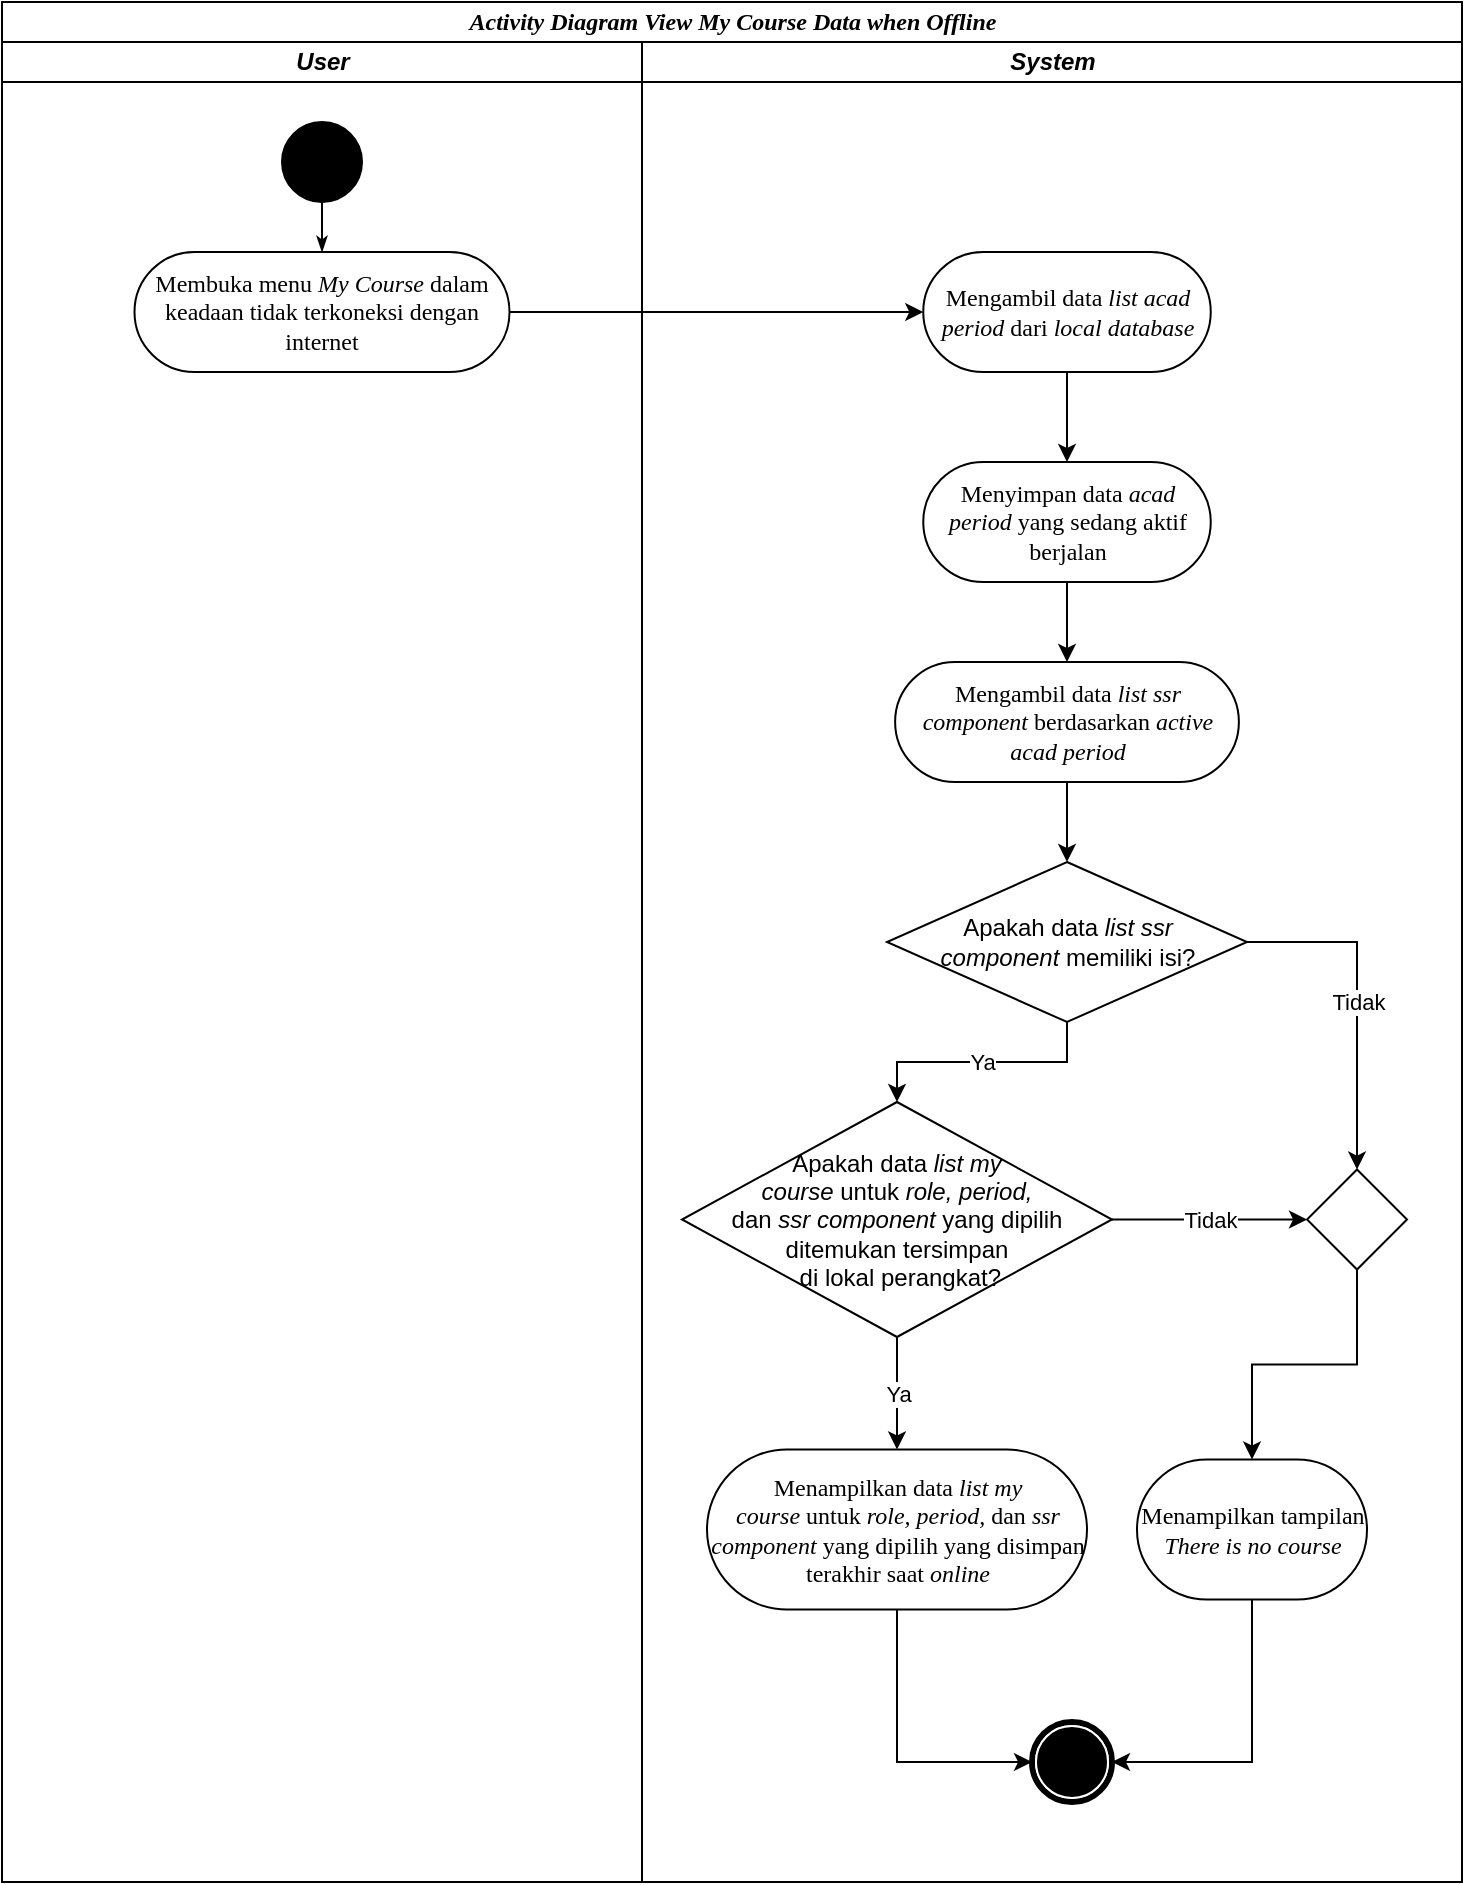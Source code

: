 <mxfile version="20.8.3" type="github">
  <diagram name="Page-1" id="0783ab3e-0a74-02c8-0abd-f7b4e66b4bec">
    <mxGraphModel dx="1313" dy="726" grid="1" gridSize="10" guides="1" tooltips="1" connect="1" arrows="1" fold="1" page="1" pageScale="1" pageWidth="850" pageHeight="1100" background="none" math="0" shadow="0">
      <root>
        <mxCell id="0" />
        <mxCell id="1" parent="0" />
        <mxCell id="1c1d494c118603dd-1" value="&lt;i&gt;Activity Diagram&lt;/i&gt;&amp;nbsp;&lt;i&gt;View My Course Data when Offline&lt;/i&gt;" style="swimlane;html=1;childLayout=stackLayout;startSize=20;rounded=0;shadow=0;comic=0;labelBackgroundColor=none;strokeWidth=1;fontFamily=Verdana;fontSize=12;align=center;" parent="1" vertex="1">
          <mxGeometry x="85" y="320" width="730" height="940" as="geometry" />
        </mxCell>
        <mxCell id="1c1d494c118603dd-2" value="&lt;i&gt;User&lt;/i&gt;" style="swimlane;html=1;startSize=20;" parent="1c1d494c118603dd-1" vertex="1">
          <mxGeometry y="20" width="320" height="920" as="geometry">
            <mxRectangle y="20" width="40" height="970" as="alternateBounds" />
          </mxGeometry>
        </mxCell>
        <mxCell id="60571a20871a0731-4" value="" style="ellipse;whiteSpace=wrap;html=1;rounded=0;shadow=0;comic=0;labelBackgroundColor=none;strokeWidth=1;fillColor=#000000;fontFamily=Verdana;fontSize=12;align=center;" parent="1c1d494c118603dd-2" vertex="1">
          <mxGeometry x="140" y="40" width="40" height="40" as="geometry" />
        </mxCell>
        <mxCell id="60571a20871a0731-8" value="Membuka menu &lt;i&gt;My Course &lt;/i&gt;dalam keadaan tidak terkoneksi dengan internet" style="rounded=1;whiteSpace=wrap;html=1;shadow=0;comic=0;labelBackgroundColor=none;strokeWidth=1;fontFamily=Verdana;fontSize=12;align=center;arcSize=50;" parent="1c1d494c118603dd-2" vertex="1">
          <mxGeometry x="66.25" y="105" width="187.5" height="60" as="geometry" />
        </mxCell>
        <mxCell id="1c1d494c118603dd-27" style="rounded=0;html=1;labelBackgroundColor=none;startArrow=none;startFill=0;startSize=5;endArrow=classicThin;endFill=1;endSize=5;jettySize=auto;orthogonalLoop=1;strokeWidth=1;fontFamily=Verdana;fontSize=12" parent="1c1d494c118603dd-2" source="60571a20871a0731-4" target="60571a20871a0731-8" edge="1">
          <mxGeometry relative="1" as="geometry" />
        </mxCell>
        <mxCell id="1c1d494c118603dd-4" value="&lt;i&gt;System&lt;/i&gt;" style="swimlane;html=1;startSize=20;" parent="1c1d494c118603dd-1" vertex="1">
          <mxGeometry x="320" y="20" width="410" height="920" as="geometry" />
        </mxCell>
        <mxCell id="60571a20871a0731-5" value="" style="shape=mxgraph.bpmn.shape;html=1;verticalLabelPosition=bottom;labelBackgroundColor=#ffffff;verticalAlign=top;perimeter=ellipsePerimeter;outline=end;symbol=terminate;rounded=0;shadow=0;comic=0;strokeWidth=1;fontFamily=Verdana;fontSize=12;align=center;" parent="1c1d494c118603dd-4" vertex="1">
          <mxGeometry x="195" y="840" width="40" height="40" as="geometry" />
        </mxCell>
        <mxCell id="9redM43dmEc5Fs1zs8RA-4" value="Apakah data &lt;i&gt;list&amp;nbsp;my &lt;br&gt;course&lt;/i&gt;&amp;nbsp;untuk &lt;i&gt;role,&lt;/i&gt;&amp;nbsp;&lt;i&gt;period, &lt;br&gt;&lt;/i&gt;dan&lt;i&gt; ssr component&amp;nbsp;&lt;/i&gt;yang dipilih &lt;br&gt;ditemukan tersimpan&lt;br&gt;&amp;nbsp;di lokal perangkat?" style="rhombus;whiteSpace=wrap;html=1;" parent="1c1d494c118603dd-4" vertex="1">
          <mxGeometry x="20" y="530" width="215" height="117.5" as="geometry" />
        </mxCell>
        <mxCell id="9redM43dmEc5Fs1zs8RA-40" style="edgeStyle=orthogonalEdgeStyle;rounded=0;orthogonalLoop=1;jettySize=auto;html=1;exitX=0.5;exitY=1;exitDx=0;exitDy=0;entryX=1;entryY=0.5;entryDx=0;entryDy=0;" parent="1c1d494c118603dd-4" source="9redM43dmEc5Fs1zs8RA-14" target="60571a20871a0731-5" edge="1">
          <mxGeometry relative="1" as="geometry" />
        </mxCell>
        <mxCell id="9redM43dmEc5Fs1zs8RA-14" value="Menampilkan tampilan &lt;i&gt;There is no course&lt;/i&gt;" style="rounded=1;whiteSpace=wrap;html=1;shadow=0;comic=0;labelBackgroundColor=none;strokeWidth=1;fontFamily=Verdana;fontSize=12;align=center;arcSize=50;" parent="1c1d494c118603dd-4" vertex="1">
          <mxGeometry x="247.5" y="708.75" width="115" height="70" as="geometry" />
        </mxCell>
        <mxCell id="9redM43dmEc5Fs1zs8RA-16" value="" style="endArrow=classic;html=1;rounded=0;exitX=0.5;exitY=1;exitDx=0;exitDy=0;entryX=0.5;entryY=0;entryDx=0;entryDy=0;edgeStyle=orthogonalEdgeStyle;" parent="1c1d494c118603dd-4" source="9redM43dmEc5Fs1zs8RA-4" target="9redM43dmEc5Fs1zs8RA-35" edge="1">
          <mxGeometry relative="1" as="geometry">
            <mxPoint x="92.5" y="703.75" as="sourcePoint" />
            <mxPoint x="192.5" y="703.75" as="targetPoint" />
          </mxGeometry>
        </mxCell>
        <mxCell id="9redM43dmEc5Fs1zs8RA-17" value="Ya" style="edgeLabel;resizable=0;html=1;align=center;verticalAlign=middle;" parent="9redM43dmEc5Fs1zs8RA-16" connectable="0" vertex="1">
          <mxGeometry relative="1" as="geometry" />
        </mxCell>
        <mxCell id="9redM43dmEc5Fs1zs8RA-18" value="" style="endArrow=classic;html=1;rounded=0;exitX=1;exitY=0.5;exitDx=0;exitDy=0;edgeStyle=orthogonalEdgeStyle;entryX=0;entryY=0.5;entryDx=0;entryDy=0;" parent="1c1d494c118603dd-4" source="9redM43dmEc5Fs1zs8RA-4" target="9KlXBKXXIcPz_H6adtn--10" edge="1">
          <mxGeometry relative="1" as="geometry">
            <mxPoint x="202.5" y="643.75" as="sourcePoint" />
            <mxPoint x="292.51" y="589" as="targetPoint" />
          </mxGeometry>
        </mxCell>
        <mxCell id="9redM43dmEc5Fs1zs8RA-19" value="Tidak" style="edgeLabel;resizable=0;html=1;align=center;verticalAlign=middle;" parent="9redM43dmEc5Fs1zs8RA-18" connectable="0" vertex="1">
          <mxGeometry relative="1" as="geometry" />
        </mxCell>
        <mxCell id="X1yOJdD-_8x0ko8Z1jLH-1" style="edgeStyle=orthogonalEdgeStyle;rounded=0;orthogonalLoop=1;jettySize=auto;html=1;exitX=0.5;exitY=1;exitDx=0;exitDy=0;entryX=0;entryY=0.5;entryDx=0;entryDy=0;" parent="1c1d494c118603dd-4" source="9redM43dmEc5Fs1zs8RA-35" target="60571a20871a0731-5" edge="1">
          <mxGeometry relative="1" as="geometry" />
        </mxCell>
        <mxCell id="9redM43dmEc5Fs1zs8RA-35" value="Menampilkan data &lt;i&gt;list my course&lt;/i&gt;&amp;nbsp;untuk &lt;i&gt;role, period, &lt;/i&gt;dan &lt;i&gt;ssr component &lt;/i&gt;yang dipilih yang disimpan terakhir saat &lt;i&gt;online&lt;/i&gt;" style="rounded=1;whiteSpace=wrap;html=1;shadow=0;comic=0;labelBackgroundColor=none;strokeWidth=1;fontFamily=Verdana;fontSize=12;align=center;arcSize=50;" parent="1c1d494c118603dd-4" vertex="1">
          <mxGeometry x="32.5" y="703.75" width="190" height="80" as="geometry" />
        </mxCell>
        <mxCell id="9KlXBKXXIcPz_H6adtn--4" style="edgeStyle=orthogonalEdgeStyle;rounded=0;orthogonalLoop=1;jettySize=auto;html=1;exitX=0.5;exitY=1;exitDx=0;exitDy=0;entryX=0.5;entryY=0;entryDx=0;entryDy=0;" edge="1" parent="1c1d494c118603dd-4" source="9KlXBKXXIcPz_H6adtn--1" target="9KlXBKXXIcPz_H6adtn--3">
          <mxGeometry relative="1" as="geometry" />
        </mxCell>
        <mxCell id="9KlXBKXXIcPz_H6adtn--1" value="Mengambil data &lt;i&gt;list acad period &lt;/i&gt;dari &lt;i&gt;local database&lt;/i&gt;" style="rounded=1;whiteSpace=wrap;html=1;shadow=0;comic=0;labelBackgroundColor=none;strokeWidth=1;fontFamily=Verdana;fontSize=12;align=center;arcSize=50;" vertex="1" parent="1c1d494c118603dd-4">
          <mxGeometry x="140.63" y="105" width="143.75" height="60" as="geometry" />
        </mxCell>
        <mxCell id="9KlXBKXXIcPz_H6adtn--6" style="edgeStyle=orthogonalEdgeStyle;rounded=0;orthogonalLoop=1;jettySize=auto;html=1;exitX=0.5;exitY=1;exitDx=0;exitDy=0;entryX=0.5;entryY=0;entryDx=0;entryDy=0;" edge="1" parent="1c1d494c118603dd-4" source="9KlXBKXXIcPz_H6adtn--3" target="9KlXBKXXIcPz_H6adtn--5">
          <mxGeometry relative="1" as="geometry" />
        </mxCell>
        <mxCell id="9KlXBKXXIcPz_H6adtn--3" value="Menyimpan data &lt;i&gt;acad period&lt;/i&gt;&amp;nbsp;yang sedang aktif berjalan" style="rounded=1;whiteSpace=wrap;html=1;shadow=0;comic=0;labelBackgroundColor=none;strokeWidth=1;fontFamily=Verdana;fontSize=12;align=center;arcSize=50;" vertex="1" parent="1c1d494c118603dd-4">
          <mxGeometry x="140.63" y="210" width="143.75" height="60" as="geometry" />
        </mxCell>
        <mxCell id="9KlXBKXXIcPz_H6adtn--8" style="edgeStyle=orthogonalEdgeStyle;rounded=0;orthogonalLoop=1;jettySize=auto;html=1;exitX=0.5;exitY=1;exitDx=0;exitDy=0;entryX=0.5;entryY=0;entryDx=0;entryDy=0;" edge="1" parent="1c1d494c118603dd-4" source="9KlXBKXXIcPz_H6adtn--5" target="9KlXBKXXIcPz_H6adtn--7">
          <mxGeometry relative="1" as="geometry" />
        </mxCell>
        <mxCell id="9KlXBKXXIcPz_H6adtn--5" value="Mengambil data &lt;i&gt;list ssr component&amp;nbsp;&lt;/i&gt;berdasarkan &lt;i&gt;active acad period&lt;/i&gt;" style="rounded=1;whiteSpace=wrap;html=1;shadow=0;comic=0;labelBackgroundColor=none;strokeWidth=1;fontFamily=Verdana;fontSize=12;align=center;arcSize=50;" vertex="1" parent="1c1d494c118603dd-4">
          <mxGeometry x="126.56" y="310" width="171.88" height="60" as="geometry" />
        </mxCell>
        <mxCell id="9KlXBKXXIcPz_H6adtn--7" value="Apakah data &lt;i&gt;list ssr component&lt;/i&gt;&amp;nbsp;memiliki isi?" style="rhombus;whiteSpace=wrap;html=1;" vertex="1" parent="1c1d494c118603dd-4">
          <mxGeometry x="122.5" y="410" width="180.01" height="80" as="geometry" />
        </mxCell>
        <mxCell id="9KlXBKXXIcPz_H6adtn--17" style="edgeStyle=orthogonalEdgeStyle;rounded=0;orthogonalLoop=1;jettySize=auto;html=1;exitX=0.5;exitY=1;exitDx=0;exitDy=0;entryX=0.5;entryY=0;entryDx=0;entryDy=0;" edge="1" parent="1c1d494c118603dd-4" source="9KlXBKXXIcPz_H6adtn--10" target="9redM43dmEc5Fs1zs8RA-14">
          <mxGeometry relative="1" as="geometry" />
        </mxCell>
        <mxCell id="9KlXBKXXIcPz_H6adtn--10" value="" style="rhombus;whiteSpace=wrap;html=1;" vertex="1" parent="1c1d494c118603dd-4">
          <mxGeometry x="332.51" y="563.75" width="50" height="50" as="geometry" />
        </mxCell>
        <mxCell id="9KlXBKXXIcPz_H6adtn--12" value="" style="endArrow=classic;html=1;rounded=0;exitX=0.5;exitY=1;exitDx=0;exitDy=0;entryX=0.5;entryY=0;entryDx=0;entryDy=0;edgeStyle=orthogonalEdgeStyle;" edge="1" parent="1c1d494c118603dd-4" source="9KlXBKXXIcPz_H6adtn--7" target="9redM43dmEc5Fs1zs8RA-4">
          <mxGeometry relative="1" as="geometry">
            <mxPoint x="119.99" y="657.5" as="sourcePoint" />
            <mxPoint x="119.99" y="713.75" as="targetPoint" />
          </mxGeometry>
        </mxCell>
        <mxCell id="9KlXBKXXIcPz_H6adtn--13" value="Ya" style="edgeLabel;resizable=0;html=1;align=center;verticalAlign=middle;" connectable="0" vertex="1" parent="9KlXBKXXIcPz_H6adtn--12">
          <mxGeometry relative="1" as="geometry" />
        </mxCell>
        <mxCell id="9KlXBKXXIcPz_H6adtn--15" value="" style="endArrow=classic;html=1;rounded=0;exitX=1;exitY=0.5;exitDx=0;exitDy=0;edgeStyle=orthogonalEdgeStyle;" edge="1" parent="1c1d494c118603dd-4" source="9KlXBKXXIcPz_H6adtn--7" target="9KlXBKXXIcPz_H6adtn--10">
          <mxGeometry relative="1" as="geometry">
            <mxPoint x="227.49" y="598.75" as="sourcePoint" />
            <mxPoint x="325" y="598.75" as="targetPoint" />
          </mxGeometry>
        </mxCell>
        <mxCell id="9KlXBKXXIcPz_H6adtn--16" value="Tidak" style="edgeLabel;resizable=0;html=1;align=center;verticalAlign=middle;" connectable="0" vertex="1" parent="9KlXBKXXIcPz_H6adtn--15">
          <mxGeometry relative="1" as="geometry" />
        </mxCell>
        <mxCell id="9KlXBKXXIcPz_H6adtn--2" style="edgeStyle=orthogonalEdgeStyle;rounded=0;orthogonalLoop=1;jettySize=auto;html=1;exitX=1;exitY=0.5;exitDx=0;exitDy=0;entryX=0;entryY=0.5;entryDx=0;entryDy=0;" edge="1" parent="1c1d494c118603dd-1" source="60571a20871a0731-8" target="9KlXBKXXIcPz_H6adtn--1">
          <mxGeometry relative="1" as="geometry" />
        </mxCell>
      </root>
    </mxGraphModel>
  </diagram>
</mxfile>
